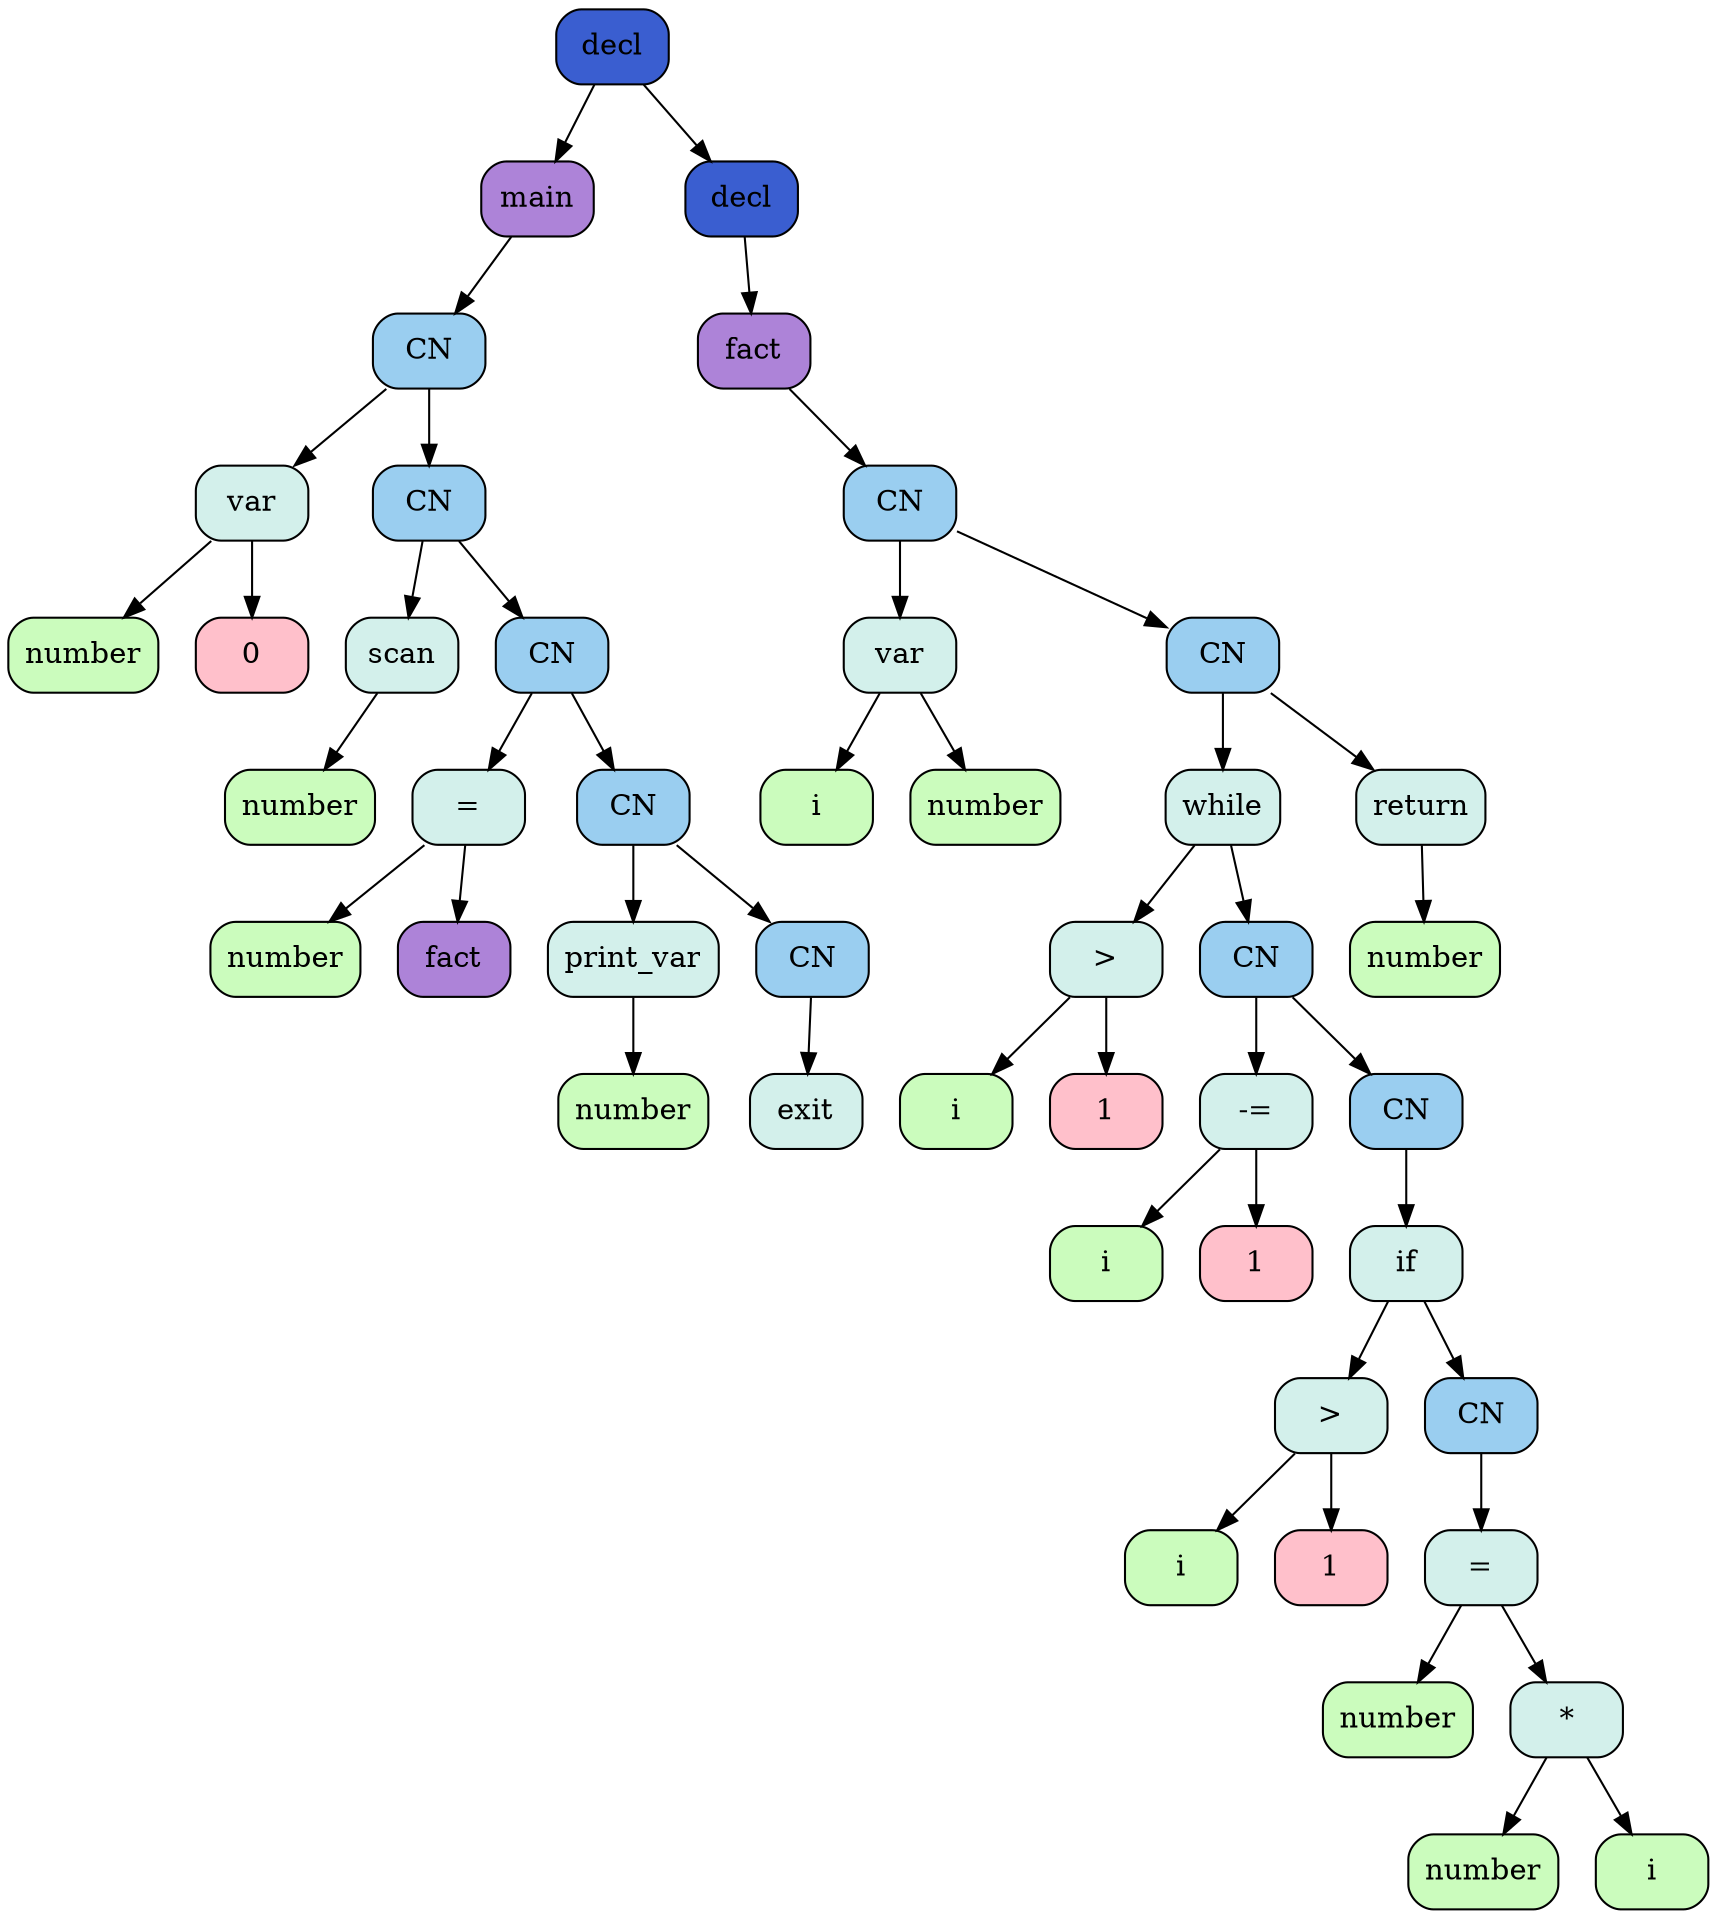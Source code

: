 digraph {
		node [shape=Mrecord]
	node0x5622dec93340[label="decl", style=filled, fillcolor="#3a5ed0"]
	node0x5622dec928d0[style=filled, fillcolor="#ad83d8", label="main"]
	node0x5622dec93340 -> node0x5622dec928d0
	node0x5622dec928d0[style=filled, fillcolor="#ad83d8", label="main"]
	node0x5622dec92c90[label="CN", style=filled, fillcolor="#9acef0"]
	node0x5622dec928d0 -> node0x5622dec92c90
	node0x5622dec92c90[label="CN", style=filled, fillcolor="#9acef0"]
	node0x5622dec929a0[label="var", style=filled, fillcolor="#d3f0eb"]
	node0x5622dec92c90 -> node0x5622dec929a0
	node0x5622dec929a0[label="var", style=filled, fillcolor="#d3f0eb"]
	node0x5622dec92920[style=filled, fillcolor="#cbfcbd", label="number"]
	node0x5622dec929a0 -> node0x5622dec92920
	node0x5622dec929a0[label="var", style=filled, fillcolor="#d3f0eb"]
	node0x5622dec92970[style=filled, fillcolor="#ffc0cb", label="0"]
	node0x5622dec929a0 -> node0x5622dec92970
	node0x5622dec92c90[label="CN", style=filled, fillcolor="#9acef0"]
	node0x5622dec92c60[label="CN", style=filled, fillcolor="#9acef0"]
	node0x5622dec92c90 -> node0x5622dec92c60
	node0x5622dec92c60[label="CN", style=filled, fillcolor="#9acef0"]
	node0x5622dec92a20[label="scan", style=filled, fillcolor="#d3f0eb"]
	node0x5622dec92c60 -> node0x5622dec92a20
	node0x5622dec92a20[label="scan", style=filled, fillcolor="#d3f0eb"]
	node0x5622dec929d0[style=filled, fillcolor="#cbfcbd", label="number"]
	node0x5622dec92a20 -> node0x5622dec929d0
	node0x5622dec92c60[label="CN", style=filled, fillcolor="#9acef0"]
	node0x5622dec92c30[label="CN", style=filled, fillcolor="#9acef0"]
	node0x5622dec92c60 -> node0x5622dec92c30
	node0x5622dec92c30[label="CN", style=filled, fillcolor="#9acef0"]
	node0x5622dec92af0[label="=", style=filled, fillcolor="#d3f0eb"]
	node0x5622dec92c30 -> node0x5622dec92af0
	node0x5622dec92af0[label="=", style=filled, fillcolor="#d3f0eb"]
	node0x5622dec92a50[style=filled, fillcolor="#cbfcbd", label="number"]
	node0x5622dec92af0 -> node0x5622dec92a50
	node0x5622dec92af0[label="=", style=filled, fillcolor="#d3f0eb"]
	node0x5622dec92aa0[style=filled, fillcolor="#ad83d8", label="fact"]
	node0x5622dec92af0 -> node0x5622dec92aa0
	node0x5622dec92c30[label="CN", style=filled, fillcolor="#9acef0"]
	node0x5622dec92c00[label="CN", style=filled, fillcolor="#9acef0"]
	node0x5622dec92c30 -> node0x5622dec92c00
	node0x5622dec92c00[label="CN", style=filled, fillcolor="#9acef0"]
	node0x5622dec92b70[label="print_var", style=filled, fillcolor="#d3f0eb"]
	node0x5622dec92c00 -> node0x5622dec92b70
	node0x5622dec92b70[label="print_var", style=filled, fillcolor="#d3f0eb"]
	node0x5622dec92b20[style=filled, fillcolor="#cbfcbd", label="number"]
	node0x5622dec92b70 -> node0x5622dec92b20
	node0x5622dec92c00[label="CN", style=filled, fillcolor="#9acef0"]
	node0x5622dec92bd0[label="CN", style=filled, fillcolor="#9acef0"]
	node0x5622dec92c00 -> node0x5622dec92bd0
	node0x5622dec92bd0[label="CN", style=filled, fillcolor="#9acef0"]
	node0x5622dec92ba0[label="exit", style=filled, fillcolor="#d3f0eb"]
	node0x5622dec92bd0 -> node0x5622dec92ba0
	node0x5622dec93340[label="decl", style=filled, fillcolor="#3a5ed0"]
	node0x5622dec93310[label="decl", style=filled, fillcolor="#3a5ed0"]
	node0x5622dec93340 -> node0x5622dec93310
	node0x5622dec93310[label="decl", style=filled, fillcolor="#3a5ed0"]
	node0x5622dec92cc0[style=filled, fillcolor="#ad83d8", label="fact"]
	node0x5622dec93310 -> node0x5622dec92cc0
	node0x5622dec92cc0[style=filled, fillcolor="#ad83d8", label="fact"]
	node0x5622dec932e0[label="CN", style=filled, fillcolor="#9acef0"]
	node0x5622dec92cc0 -> node0x5622dec932e0
	node0x5622dec932e0[label="CN", style=filled, fillcolor="#9acef0"]
	node0x5622dec92db0[label="var", style=filled, fillcolor="#d3f0eb"]
	node0x5622dec932e0 -> node0x5622dec92db0
	node0x5622dec92db0[label="var", style=filled, fillcolor="#d3f0eb"]
	node0x5622dec92d10[style=filled, fillcolor="#cbfcbd", label="i"]
	node0x5622dec92db0 -> node0x5622dec92d10
	node0x5622dec92db0[label="var", style=filled, fillcolor="#d3f0eb"]
	node0x5622dec92d60[style=filled, fillcolor="#cbfcbd", label="number"]
	node0x5622dec92db0 -> node0x5622dec92d60
	node0x5622dec932e0[label="CN", style=filled, fillcolor="#9acef0"]
	node0x5622dec932b0[label="CN", style=filled, fillcolor="#9acef0"]
	node0x5622dec932e0 -> node0x5622dec932b0
	node0x5622dec932b0[label="CN", style=filled, fillcolor="#9acef0"]
	node0x5622dec93200[label="while", style=filled, fillcolor="#d3f0eb"]
	node0x5622dec932b0 -> node0x5622dec93200
	node0x5622dec93200[label="while", style=filled, fillcolor="#d3f0eb"]
	node0x5622dec92e60[label="\>", style=filled, fillcolor="#d3f0eb"]
	node0x5622dec93200 -> node0x5622dec92e60
	node0x5622dec92e60[label="\>", style=filled, fillcolor="#d3f0eb"]
	node0x5622dec92de0[style=filled, fillcolor="#cbfcbd", label="i"]
	node0x5622dec92e60 -> node0x5622dec92de0
	node0x5622dec92e60[label="\>", style=filled, fillcolor="#d3f0eb"]
	node0x5622dec92e30[style=filled, fillcolor="#ffc0cb", label="1"]
	node0x5622dec92e60 -> node0x5622dec92e30
	node0x5622dec93200[label="while", style=filled, fillcolor="#d3f0eb"]
	node0x5622dec931d0[label="CN", style=filled, fillcolor="#9acef0"]
	node0x5622dec93200 -> node0x5622dec931d0
	node0x5622dec931d0[label="CN", style=filled, fillcolor="#9acef0"]
	node0x5622dec92f10[label="-=", style=filled, fillcolor="#d3f0eb"]
	node0x5622dec931d0 -> node0x5622dec92f10
	node0x5622dec92f10[label="-=", style=filled, fillcolor="#d3f0eb"]
	node0x5622dec92e90[style=filled, fillcolor="#cbfcbd", label="i"]
	node0x5622dec92f10 -> node0x5622dec92e90
	node0x5622dec92f10[label="-=", style=filled, fillcolor="#d3f0eb"]
	node0x5622dec92ee0[style=filled, fillcolor="#ffc0cb", label="1"]
	node0x5622dec92f10 -> node0x5622dec92ee0
	node0x5622dec931d0[label="CN", style=filled, fillcolor="#9acef0"]
	node0x5622dec931a0[label="CN", style=filled, fillcolor="#9acef0"]
	node0x5622dec931d0 -> node0x5622dec931a0
	node0x5622dec931a0[label="CN", style=filled, fillcolor="#9acef0"]
	node0x5622dec93170[label="if", style=filled, fillcolor="#d3f0eb"]
	node0x5622dec931a0 -> node0x5622dec93170
	node0x5622dec93170[label="if", style=filled, fillcolor="#d3f0eb"]
	node0x5622dec92fc0[label="\>", style=filled, fillcolor="#d3f0eb"]
	node0x5622dec93170 -> node0x5622dec92fc0
	node0x5622dec92fc0[label="\>", style=filled, fillcolor="#d3f0eb"]
	node0x5622dec92f40[style=filled, fillcolor="#cbfcbd", label="i"]
	node0x5622dec92fc0 -> node0x5622dec92f40
	node0x5622dec92fc0[label="\>", style=filled, fillcolor="#d3f0eb"]
	node0x5622dec92f90[style=filled, fillcolor="#ffc0cb", label="1"]
	node0x5622dec92fc0 -> node0x5622dec92f90
	node0x5622dec93170[label="if", style=filled, fillcolor="#d3f0eb"]
	node0x5622dec93140[label="CN", style=filled, fillcolor="#9acef0"]
	node0x5622dec93170 -> node0x5622dec93140
	node0x5622dec93140[label="CN", style=filled, fillcolor="#9acef0"]
	node0x5622dec93110[label="=", style=filled, fillcolor="#d3f0eb"]
	node0x5622dec93140 -> node0x5622dec93110
	node0x5622dec93110[label="=", style=filled, fillcolor="#d3f0eb"]
	node0x5622dec92ff0[style=filled, fillcolor="#cbfcbd", label="number"]
	node0x5622dec93110 -> node0x5622dec92ff0
	node0x5622dec93110[label="=", style=filled, fillcolor="#d3f0eb"]
	node0x5622dec930e0[label="*", style=filled, fillcolor="#d3f0eb"]
	node0x5622dec93110 -> node0x5622dec930e0
	node0x5622dec930e0[label="*", style=filled, fillcolor="#d3f0eb"]
	node0x5622dec93040[style=filled, fillcolor="#cbfcbd", label="number"]
	node0x5622dec930e0 -> node0x5622dec93040
	node0x5622dec930e0[label="*", style=filled, fillcolor="#d3f0eb"]
	node0x5622dec93090[style=filled, fillcolor="#cbfcbd", label="i"]
	node0x5622dec930e0 -> node0x5622dec93090
	node0x5622dec932b0[label="CN", style=filled, fillcolor="#9acef0"]
	node0x5622dec93280[label="return", style=filled, fillcolor="#d3f0eb"]
	node0x5622dec932b0 -> node0x5622dec93280
	node0x5622dec93280[label="return", style=filled, fillcolor="#d3f0eb"]
	node0x5622dec93230[style=filled, fillcolor="#cbfcbd", label="number"]
	node0x5622dec93280 -> node0x5622dec93230
}
